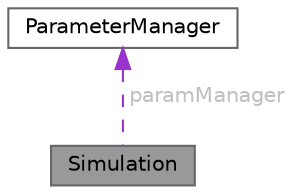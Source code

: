 digraph "Simulation"
{
 // LATEX_PDF_SIZE
  bgcolor="transparent";
  edge [fontname=Helvetica,fontsize=10,labelfontname=Helvetica,labelfontsize=10];
  node [fontname=Helvetica,fontsize=10,shape=box,height=0.2,width=0.4];
  Node1 [id="Node000001",label="Simulation",height=0.2,width=0.4,color="gray40", fillcolor="grey60", style="filled", fontcolor="black",tooltip="Runs and manages the main boids simulation including updating, drawing and handling interactions betw..."];
  Node2 -> Node1 [id="edge1_Node000001_Node000002",dir="back",color="darkorchid3",style="dashed",tooltip=" ",label=" paramManager",fontcolor="grey" ];
  Node2 [id="Node000002",label="ParameterManager",height=0.2,width=0.4,color="gray40", fillcolor="white", style="filled",URL="$classParameterManager.html",tooltip="Manages runtime-adjustable parameters via knob input."];
}
